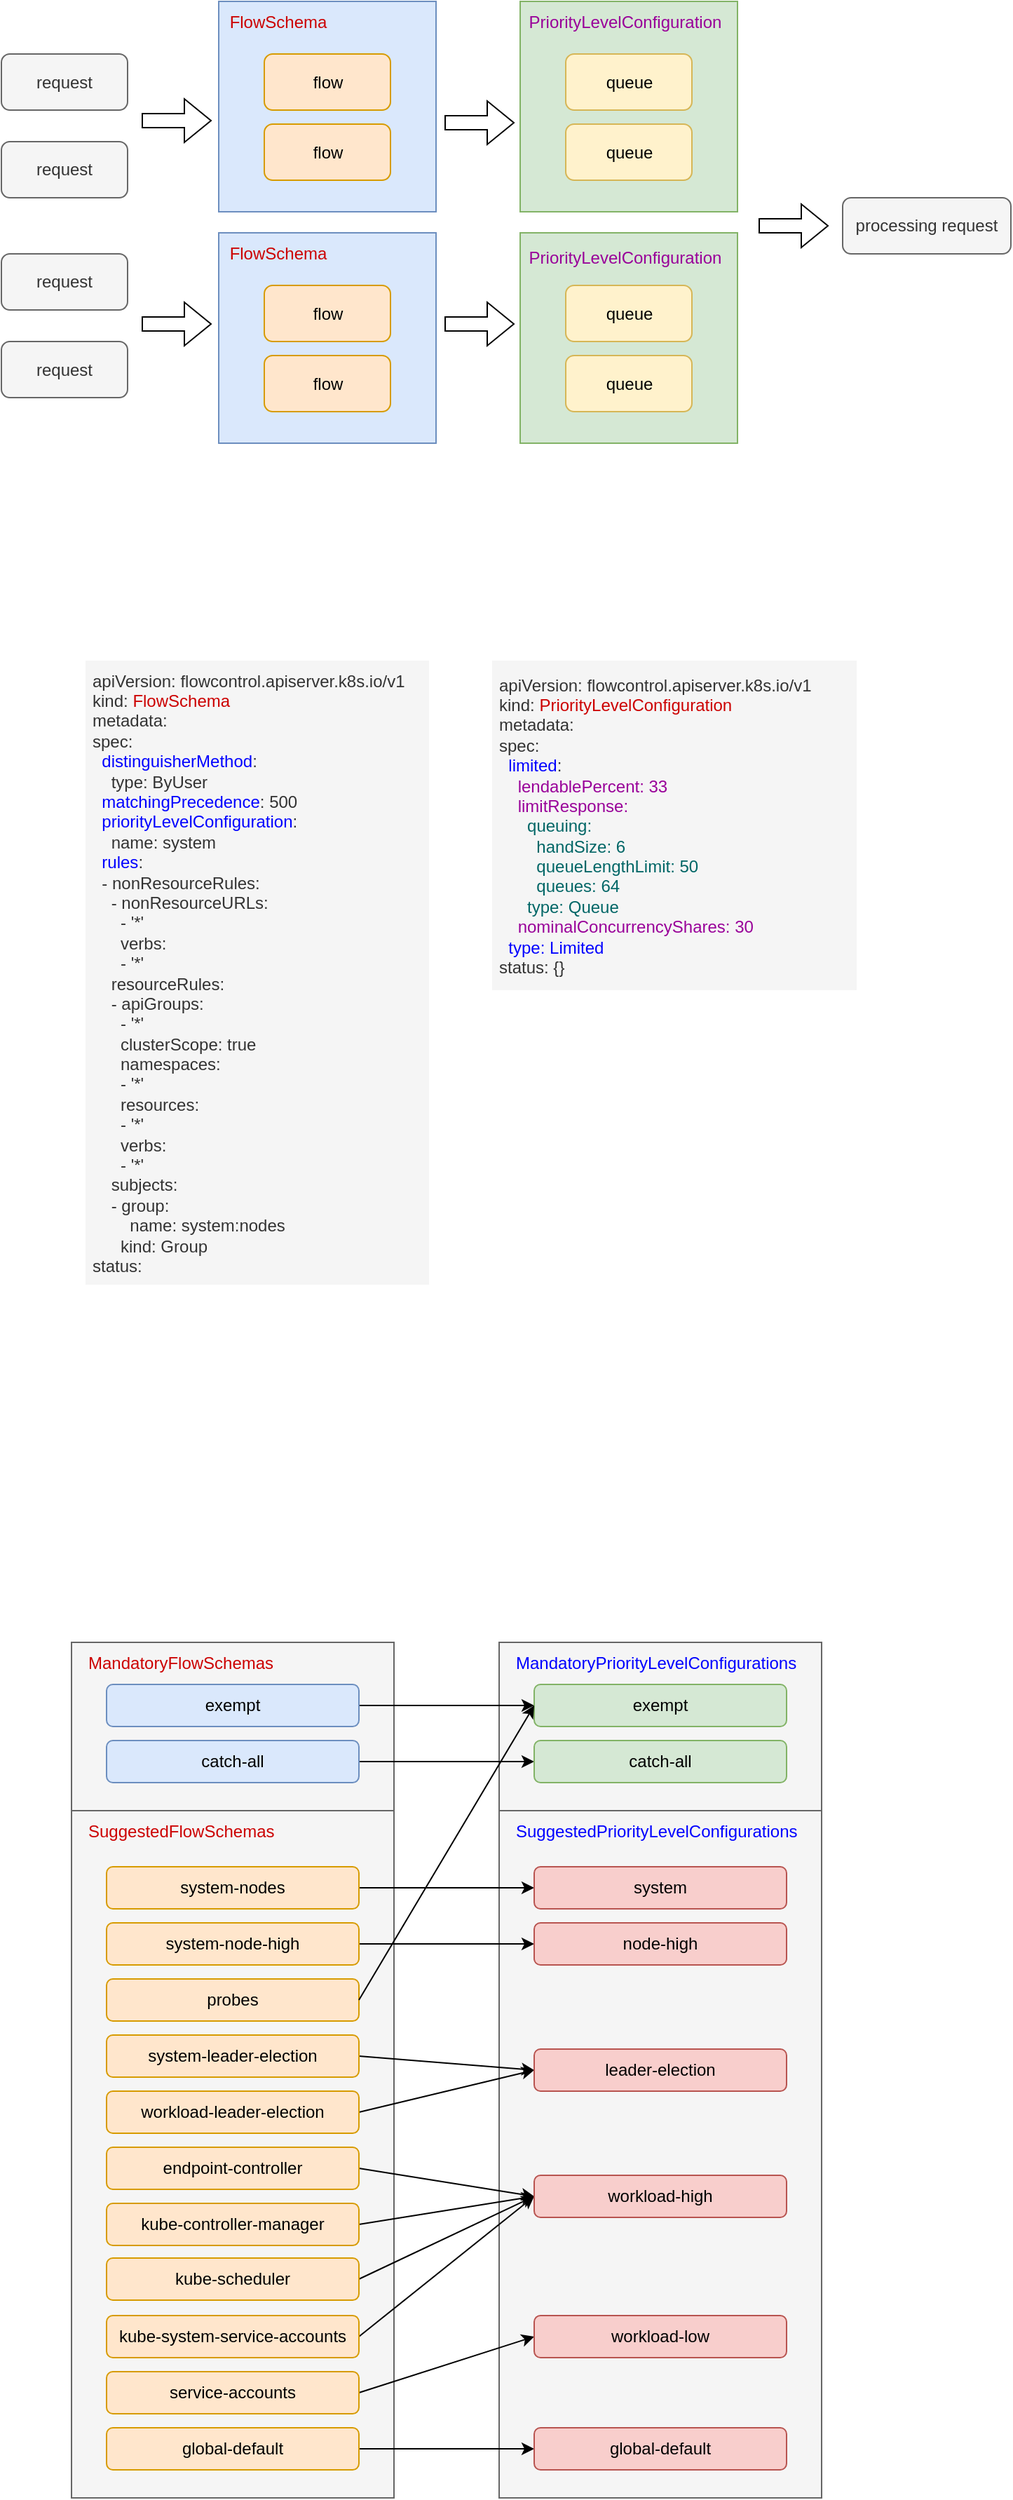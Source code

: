 <mxfile version="25.0.2">
  <diagram name="APF" id="t4o1X00sAZbuwm57RBcn">
    <mxGraphModel dx="862" dy="673" grid="1" gridSize="10" guides="1" tooltips="1" connect="1" arrows="1" fold="1" page="1" pageScale="1" pageWidth="827" pageHeight="1169" math="0" shadow="0">
      <root>
        <mxCell id="0" />
        <mxCell id="1" parent="0" />
        <mxCell id="LiA5wbvaArJq-EAyP88c-92" value="" style="rounded=0;whiteSpace=wrap;html=1;fillColor=#f5f5f5;fontColor=#333333;strokeColor=#666666;" vertex="1" parent="1">
          <mxGeometry x="395" y="1220" width="230" height="120" as="geometry" />
        </mxCell>
        <mxCell id="LiA5wbvaArJq-EAyP88c-93" value="" style="rounded=0;whiteSpace=wrap;html=1;fillColor=#f5f5f5;fontColor=#333333;strokeColor=#666666;" vertex="1" parent="1">
          <mxGeometry x="395" y="1340" width="230" height="490" as="geometry" />
        </mxCell>
        <mxCell id="LiA5wbvaArJq-EAyP88c-69" value="" style="rounded=0;whiteSpace=wrap;html=1;fillColor=#f5f5f5;fontColor=#333333;strokeColor=#666666;" vertex="1" parent="1">
          <mxGeometry x="90" y="1340" width="230" height="490" as="geometry" />
        </mxCell>
        <mxCell id="LiA5wbvaArJq-EAyP88c-68" value="" style="rounded=0;whiteSpace=wrap;html=1;fillColor=#f5f5f5;fontColor=#333333;strokeColor=#666666;" vertex="1" parent="1">
          <mxGeometry x="90" y="1220" width="230" height="120" as="geometry" />
        </mxCell>
        <mxCell id="LiA5wbvaArJq-EAyP88c-6" value="" style="rounded=0;whiteSpace=wrap;html=1;fillColor=#dae8fc;strokeColor=#6c8ebf;" vertex="1" parent="1">
          <mxGeometry x="195" y="50" width="155" height="150" as="geometry" />
        </mxCell>
        <mxCell id="LiA5wbvaArJq-EAyP88c-2" value="flow" style="rounded=1;whiteSpace=wrap;html=1;fillColor=#ffe6cc;strokeColor=#d79b00;" vertex="1" parent="1">
          <mxGeometry x="227.5" y="87.5" width="90" height="40" as="geometry" />
        </mxCell>
        <mxCell id="LiA5wbvaArJq-EAyP88c-4" value="flow" style="rounded=1;whiteSpace=wrap;html=1;fillColor=#ffe6cc;strokeColor=#d79b00;" vertex="1" parent="1">
          <mxGeometry x="227.5" y="137.5" width="90" height="40" as="geometry" />
        </mxCell>
        <mxCell id="LiA5wbvaArJq-EAyP88c-7" value="&lt;font color=&quot;#cc0000&quot;&gt;FlowSchema&lt;/font&gt;" style="text;html=1;align=center;verticalAlign=middle;whiteSpace=wrap;rounded=0;" vertex="1" parent="1">
          <mxGeometry x="195" y="50" width="85" height="30" as="geometry" />
        </mxCell>
        <mxCell id="LiA5wbvaArJq-EAyP88c-16" value="" style="rounded=0;whiteSpace=wrap;html=1;fillColor=#dae8fc;strokeColor=#6c8ebf;" vertex="1" parent="1">
          <mxGeometry x="195" y="215" width="155" height="150" as="geometry" />
        </mxCell>
        <mxCell id="LiA5wbvaArJq-EAyP88c-17" value="flow" style="rounded=1;whiteSpace=wrap;html=1;fillColor=#ffe6cc;strokeColor=#d79b00;" vertex="1" parent="1">
          <mxGeometry x="227.5" y="252.5" width="90" height="40" as="geometry" />
        </mxCell>
        <mxCell id="LiA5wbvaArJq-EAyP88c-18" value="flow" style="rounded=1;whiteSpace=wrap;html=1;fillColor=#ffe6cc;strokeColor=#d79b00;" vertex="1" parent="1">
          <mxGeometry x="227.5" y="302.5" width="90" height="40" as="geometry" />
        </mxCell>
        <mxCell id="LiA5wbvaArJq-EAyP88c-19" value="&lt;font color=&quot;#cc0000&quot;&gt;FlowSchema&lt;/font&gt;" style="text;html=1;align=center;verticalAlign=middle;whiteSpace=wrap;rounded=0;" vertex="1" parent="1">
          <mxGeometry x="195" y="215" width="85" height="30" as="geometry" />
        </mxCell>
        <mxCell id="LiA5wbvaArJq-EAyP88c-20" value="request" style="rounded=1;whiteSpace=wrap;html=1;fillColor=#f5f5f5;fontColor=#333333;strokeColor=#666666;" vertex="1" parent="1">
          <mxGeometry x="40" y="87.5" width="90" height="40" as="geometry" />
        </mxCell>
        <mxCell id="LiA5wbvaArJq-EAyP88c-22" value="request" style="rounded=1;whiteSpace=wrap;html=1;fillColor=#f5f5f5;fontColor=#333333;strokeColor=#666666;" vertex="1" parent="1">
          <mxGeometry x="40" y="150" width="90" height="40" as="geometry" />
        </mxCell>
        <mxCell id="LiA5wbvaArJq-EAyP88c-23" value="request" style="rounded=1;whiteSpace=wrap;html=1;fillColor=#f5f5f5;fontColor=#333333;strokeColor=#666666;" vertex="1" parent="1">
          <mxGeometry x="40" y="230" width="90" height="40" as="geometry" />
        </mxCell>
        <mxCell id="LiA5wbvaArJq-EAyP88c-24" value="request" style="rounded=1;whiteSpace=wrap;html=1;fillColor=#f5f5f5;fontColor=#333333;strokeColor=#666666;" vertex="1" parent="1">
          <mxGeometry x="40" y="292.5" width="90" height="40" as="geometry" />
        </mxCell>
        <mxCell id="LiA5wbvaArJq-EAyP88c-33" value="" style="rounded=0;whiteSpace=wrap;html=1;fillColor=#d5e8d4;strokeColor=#82b366;" vertex="1" parent="1">
          <mxGeometry x="410" y="50" width="155" height="150" as="geometry" />
        </mxCell>
        <mxCell id="LiA5wbvaArJq-EAyP88c-34" value="queue" style="rounded=1;whiteSpace=wrap;html=1;fillColor=#fff2cc;strokeColor=#d6b656;" vertex="1" parent="1">
          <mxGeometry x="442.5" y="87.5" width="90" height="40" as="geometry" />
        </mxCell>
        <mxCell id="LiA5wbvaArJq-EAyP88c-35" value="queue" style="rounded=1;whiteSpace=wrap;html=1;fillColor=#fff2cc;strokeColor=#d6b656;" vertex="1" parent="1">
          <mxGeometry x="442.5" y="137.5" width="90" height="40" as="geometry" />
        </mxCell>
        <mxCell id="LiA5wbvaArJq-EAyP88c-36" value="&lt;font color=&quot;#990099&quot;&gt;PriorityLevelConfiguration&lt;/font&gt;" style="text;html=1;align=center;verticalAlign=middle;whiteSpace=wrap;rounded=0;" vertex="1" parent="1">
          <mxGeometry x="410" y="50" width="150" height="30" as="geometry" />
        </mxCell>
        <mxCell id="LiA5wbvaArJq-EAyP88c-37" value="" style="rounded=0;whiteSpace=wrap;html=1;fillColor=#d5e8d4;strokeColor=#82b366;" vertex="1" parent="1">
          <mxGeometry x="410" y="215" width="155" height="150" as="geometry" />
        </mxCell>
        <mxCell id="LiA5wbvaArJq-EAyP88c-38" value="queue" style="rounded=1;whiteSpace=wrap;html=1;fillColor=#fff2cc;strokeColor=#d6b656;" vertex="1" parent="1">
          <mxGeometry x="442.5" y="252.5" width="90" height="40" as="geometry" />
        </mxCell>
        <mxCell id="LiA5wbvaArJq-EAyP88c-39" value="queue" style="rounded=1;whiteSpace=wrap;html=1;fillColor=#fff2cc;strokeColor=#d6b656;" vertex="1" parent="1">
          <mxGeometry x="442.5" y="302.5" width="90" height="40" as="geometry" />
        </mxCell>
        <mxCell id="LiA5wbvaArJq-EAyP88c-40" value="&lt;span style=&quot;color: rgb(153, 0, 153);&quot;&gt;PriorityLevelConfiguration&lt;/span&gt;" style="text;html=1;align=center;verticalAlign=middle;whiteSpace=wrap;rounded=0;" vertex="1" parent="1">
          <mxGeometry x="410" y="215" width="150" height="35" as="geometry" />
        </mxCell>
        <mxCell id="LiA5wbvaArJq-EAyP88c-41" value="" style="shape=flexArrow;endArrow=classic;html=1;rounded=0;" edge="1" parent="1">
          <mxGeometry width="50" height="50" relative="1" as="geometry">
            <mxPoint x="140" y="135" as="sourcePoint" />
            <mxPoint x="190" y="135" as="targetPoint" />
          </mxGeometry>
        </mxCell>
        <mxCell id="LiA5wbvaArJq-EAyP88c-43" value="" style="shape=flexArrow;endArrow=classic;html=1;rounded=0;" edge="1" parent="1">
          <mxGeometry width="50" height="50" relative="1" as="geometry">
            <mxPoint x="140" y="280" as="sourcePoint" />
            <mxPoint x="190" y="280" as="targetPoint" />
          </mxGeometry>
        </mxCell>
        <mxCell id="LiA5wbvaArJq-EAyP88c-44" value="" style="shape=flexArrow;endArrow=classic;html=1;rounded=0;" edge="1" parent="1">
          <mxGeometry width="50" height="50" relative="1" as="geometry">
            <mxPoint x="356" y="280" as="sourcePoint" />
            <mxPoint x="406" y="280" as="targetPoint" />
          </mxGeometry>
        </mxCell>
        <mxCell id="LiA5wbvaArJq-EAyP88c-45" value="" style="shape=flexArrow;endArrow=classic;html=1;rounded=0;" edge="1" parent="1">
          <mxGeometry width="50" height="50" relative="1" as="geometry">
            <mxPoint x="356" y="136.5" as="sourcePoint" />
            <mxPoint x="406" y="136.5" as="targetPoint" />
          </mxGeometry>
        </mxCell>
        <mxCell id="LiA5wbvaArJq-EAyP88c-46" value="" style="shape=flexArrow;endArrow=classic;html=1;rounded=0;" edge="1" parent="1">
          <mxGeometry width="50" height="50" relative="1" as="geometry">
            <mxPoint x="580" y="210" as="sourcePoint" />
            <mxPoint x="630" y="210" as="targetPoint" />
          </mxGeometry>
        </mxCell>
        <mxCell id="LiA5wbvaArJq-EAyP88c-47" value="processing request" style="rounded=1;whiteSpace=wrap;html=1;fillColor=#f5f5f5;fontColor=#333333;strokeColor=#666666;" vertex="1" parent="1">
          <mxGeometry x="640" y="190" width="120" height="40" as="geometry" />
        </mxCell>
        <mxCell id="LiA5wbvaArJq-EAyP88c-49" value="&lt;div&gt;apiVersion: flowcontrol.apiserver.k8s.io/v1&lt;/div&gt;&lt;div&gt;kind: &lt;font color=&quot;#cc0000&quot;&gt;FlowSchema&lt;/font&gt;&lt;/div&gt;&lt;div&gt;metadata:&lt;/div&gt;&lt;div&gt;spec:&lt;/div&gt;&lt;div&gt;&amp;nbsp; &lt;font color=&quot;#0000ff&quot;&gt;distinguisherMethod&lt;/font&gt;:&lt;/div&gt;&lt;div&gt;&amp;nbsp; &amp;nbsp; type: ByUser&lt;/div&gt;&lt;div&gt;&amp;nbsp; &lt;font color=&quot;#0000ff&quot;&gt;matchingPrecedence&lt;/font&gt;: 500&lt;/div&gt;&lt;div&gt;&amp;nbsp; &lt;font color=&quot;#0000ff&quot;&gt;priorityLevelConfiguration&lt;/font&gt;:&lt;/div&gt;&lt;div&gt;&amp;nbsp; &amp;nbsp; name: system&lt;/div&gt;&lt;div&gt;&amp;nbsp; &lt;font color=&quot;#0000ff&quot;&gt;rules&lt;/font&gt;:&lt;/div&gt;&lt;div&gt;&amp;nbsp; - nonResourceRules:&lt;/div&gt;&lt;div&gt;&amp;nbsp; &amp;nbsp; - nonResourceURLs:&lt;/div&gt;&lt;div&gt;&amp;nbsp; &amp;nbsp; &amp;nbsp; - &#39;*&#39;&lt;/div&gt;&lt;div&gt;&amp;nbsp; &amp;nbsp; &amp;nbsp; verbs:&lt;/div&gt;&lt;div&gt;&amp;nbsp; &amp;nbsp; &amp;nbsp; - &#39;*&#39;&lt;/div&gt;&lt;div&gt;&amp;nbsp; &amp;nbsp; resourceRules:&lt;/div&gt;&lt;div&gt;&amp;nbsp; &amp;nbsp; - apiGroups:&lt;/div&gt;&lt;div&gt;&amp;nbsp; &amp;nbsp; &amp;nbsp; - &#39;*&#39;&lt;/div&gt;&lt;div&gt;&amp;nbsp; &amp;nbsp; &amp;nbsp; clusterScope: true&lt;/div&gt;&lt;div&gt;&amp;nbsp; &amp;nbsp; &amp;nbsp; namespaces:&lt;/div&gt;&lt;div&gt;&amp;nbsp; &amp;nbsp; &amp;nbsp; - &#39;*&#39;&lt;/div&gt;&lt;div&gt;&amp;nbsp; &amp;nbsp; &amp;nbsp; resources:&lt;/div&gt;&lt;div&gt;&amp;nbsp; &amp;nbsp; &amp;nbsp; - &#39;*&#39;&lt;/div&gt;&lt;div&gt;&amp;nbsp; &amp;nbsp; &amp;nbsp; verbs:&lt;/div&gt;&lt;div&gt;&amp;nbsp; &amp;nbsp; &amp;nbsp; - &#39;*&#39;&lt;/div&gt;&lt;div&gt;&amp;nbsp; &amp;nbsp; subjects:&lt;/div&gt;&lt;div&gt;&amp;nbsp; &amp;nbsp; - group:&lt;/div&gt;&lt;div&gt;&amp;nbsp; &amp;nbsp; &amp;nbsp; &amp;nbsp; name: system:nodes&lt;/div&gt;&lt;div&gt;&amp;nbsp; &amp;nbsp; &amp;nbsp; kind: Group&lt;/div&gt;&lt;div&gt;status:&lt;/div&gt;" style="rounded=0;whiteSpace=wrap;html=1;align=left;spacingLeft=3;labelBackgroundColor=none;fillColor=#f5f5f5;fontColor=#333333;strokeColor=none;" vertex="1" parent="1">
          <mxGeometry x="100" y="520" width="245" height="445" as="geometry" />
        </mxCell>
        <mxCell id="LiA5wbvaArJq-EAyP88c-50" value="&lt;div&gt;apiVersion: flowcontrol.apiserver.k8s.io/v1&lt;/div&gt;&lt;div&gt;kind: &lt;font color=&quot;#cc0000&quot;&gt;PriorityLevelConfiguration&lt;/font&gt;&lt;/div&gt;&lt;div&gt;metadata:&lt;/div&gt;&lt;div&gt;spec:&lt;/div&gt;&lt;div&gt;&amp;nbsp; &lt;font color=&quot;#0000ff&quot;&gt;limited&lt;/font&gt;:&lt;/div&gt;&lt;div&gt;&amp;nbsp; &amp;nbsp; &lt;font color=&quot;#990099&quot;&gt;lendablePercent: 33&lt;/font&gt;&lt;/div&gt;&lt;div&gt;&lt;font color=&quot;#990099&quot;&gt;&amp;nbsp; &amp;nbsp; limitResponse:&lt;/font&gt;&lt;/div&gt;&lt;div&gt;&lt;font color=&quot;#990099&quot;&gt;&amp;nbsp; &amp;nbsp; &amp;nbsp; &lt;/font&gt;&lt;font color=&quot;#006666&quot;&gt;queuing:&lt;/font&gt;&lt;/div&gt;&lt;div&gt;&lt;font color=&quot;#006666&quot;&gt;&amp;nbsp; &amp;nbsp; &amp;nbsp; &amp;nbsp; handSize: 6&lt;/font&gt;&lt;/div&gt;&lt;div&gt;&lt;font color=&quot;#006666&quot;&gt;&amp;nbsp; &amp;nbsp; &amp;nbsp; &amp;nbsp; queueLengthLimit: 50&lt;/font&gt;&lt;/div&gt;&lt;div&gt;&lt;font color=&quot;#006666&quot;&gt;&amp;nbsp; &amp;nbsp; &amp;nbsp; &amp;nbsp; queues: 64&lt;/font&gt;&lt;/div&gt;&lt;div&gt;&lt;font color=&quot;#006666&quot;&gt;&amp;nbsp; &amp;nbsp; &amp;nbsp; type: Queue&lt;/font&gt;&lt;/div&gt;&lt;div&gt;&lt;font color=&quot;#990099&quot;&gt;&amp;nbsp; &amp;nbsp; nominalConcurrencyShares: 30&lt;/font&gt;&lt;/div&gt;&lt;div&gt;&amp;nbsp; &lt;font color=&quot;#0000ff&quot;&gt;type: Limited&lt;/font&gt;&lt;/div&gt;&lt;div&gt;status: {}&lt;/div&gt;" style="rounded=0;whiteSpace=wrap;html=1;align=left;spacingLeft=3;strokeColor=none;fillColor=#f5f5f5;fontColor=#333333;" vertex="1" parent="1">
          <mxGeometry x="390" y="520" width="260" height="235" as="geometry" />
        </mxCell>
        <mxCell id="LiA5wbvaArJq-EAyP88c-83" style="rounded=0;orthogonalLoop=1;jettySize=auto;html=1;exitX=1;exitY=0.5;exitDx=0;exitDy=0;entryX=0;entryY=0.5;entryDx=0;entryDy=0;" edge="1" parent="1" source="LiA5wbvaArJq-EAyP88c-52" target="LiA5wbvaArJq-EAyP88c-82">
          <mxGeometry relative="1" as="geometry" />
        </mxCell>
        <mxCell id="LiA5wbvaArJq-EAyP88c-52" value="system-nodes" style="rounded=1;whiteSpace=wrap;html=1;fillColor=#ffe6cc;strokeColor=#d79b00;" vertex="1" parent="1">
          <mxGeometry x="115" y="1380" width="180" height="30" as="geometry" />
        </mxCell>
        <mxCell id="LiA5wbvaArJq-EAyP88c-81" style="rounded=0;orthogonalLoop=1;jettySize=auto;html=1;exitX=1;exitY=0.5;exitDx=0;exitDy=0;entryX=0;entryY=0.5;entryDx=0;entryDy=0;" edge="1" parent="1" source="LiA5wbvaArJq-EAyP88c-53" target="LiA5wbvaArJq-EAyP88c-80">
          <mxGeometry relative="1" as="geometry" />
        </mxCell>
        <mxCell id="LiA5wbvaArJq-EAyP88c-53" value="system-node-high" style="rounded=1;whiteSpace=wrap;html=1;fillColor=#ffe6cc;strokeColor=#d79b00;" vertex="1" parent="1">
          <mxGeometry x="115" y="1420" width="180" height="30" as="geometry" />
        </mxCell>
        <mxCell id="LiA5wbvaArJq-EAyP88c-54" value="probes" style="rounded=1;whiteSpace=wrap;html=1;fillColor=#ffe6cc;strokeColor=#d79b00;" vertex="1" parent="1">
          <mxGeometry x="115" y="1460" width="180" height="30" as="geometry" />
        </mxCell>
        <mxCell id="LiA5wbvaArJq-EAyP88c-76" style="rounded=0;orthogonalLoop=1;jettySize=auto;html=1;exitX=1;exitY=0.5;exitDx=0;exitDy=0;entryX=0;entryY=0.5;entryDx=0;entryDy=0;" edge="1" parent="1" source="LiA5wbvaArJq-EAyP88c-55" target="LiA5wbvaArJq-EAyP88c-75">
          <mxGeometry relative="1" as="geometry" />
        </mxCell>
        <mxCell id="LiA5wbvaArJq-EAyP88c-55" value="system-leader-election" style="rounded=1;whiteSpace=wrap;html=1;fillColor=#ffe6cc;strokeColor=#d79b00;" vertex="1" parent="1">
          <mxGeometry x="115" y="1500" width="180" height="30" as="geometry" />
        </mxCell>
        <mxCell id="LiA5wbvaArJq-EAyP88c-78" style="rounded=0;orthogonalLoop=1;jettySize=auto;html=1;exitX=1;exitY=0.5;exitDx=0;exitDy=0;entryX=0;entryY=0.5;entryDx=0;entryDy=0;" edge="1" parent="1" source="LiA5wbvaArJq-EAyP88c-58" target="LiA5wbvaArJq-EAyP88c-77">
          <mxGeometry relative="1" as="geometry" />
        </mxCell>
        <mxCell id="LiA5wbvaArJq-EAyP88c-58" value="endpoint-controller" style="rounded=1;whiteSpace=wrap;html=1;fillColor=#ffe6cc;strokeColor=#d79b00;" vertex="1" parent="1">
          <mxGeometry x="115" y="1580" width="180" height="30" as="geometry" />
        </mxCell>
        <mxCell id="LiA5wbvaArJq-EAyP88c-79" style="rounded=0;orthogonalLoop=1;jettySize=auto;html=1;exitX=1;exitY=0.5;exitDx=0;exitDy=0;entryX=0;entryY=0.5;entryDx=0;entryDy=0;" edge="1" parent="1" source="LiA5wbvaArJq-EAyP88c-59" target="LiA5wbvaArJq-EAyP88c-75">
          <mxGeometry relative="1" as="geometry" />
        </mxCell>
        <mxCell id="LiA5wbvaArJq-EAyP88c-59" value="workload-leader-election" style="rounded=1;whiteSpace=wrap;html=1;fillColor=#ffe6cc;strokeColor=#d79b00;" vertex="1" parent="1">
          <mxGeometry x="115" y="1540" width="180" height="30" as="geometry" />
        </mxCell>
        <mxCell id="LiA5wbvaArJq-EAyP88c-84" style="rounded=0;orthogonalLoop=1;jettySize=auto;html=1;exitX=1;exitY=0.5;exitDx=0;exitDy=0;entryX=0;entryY=0.5;entryDx=0;entryDy=0;" edge="1" parent="1" source="LiA5wbvaArJq-EAyP88c-60" target="LiA5wbvaArJq-EAyP88c-77">
          <mxGeometry relative="1" as="geometry" />
        </mxCell>
        <mxCell id="LiA5wbvaArJq-EAyP88c-60" value="kube-controller-manager" style="rounded=1;whiteSpace=wrap;html=1;fillColor=#ffe6cc;strokeColor=#d79b00;" vertex="1" parent="1">
          <mxGeometry x="115" y="1620" width="180" height="30" as="geometry" />
        </mxCell>
        <mxCell id="LiA5wbvaArJq-EAyP88c-85" style="rounded=0;orthogonalLoop=1;jettySize=auto;html=1;exitX=1;exitY=0.5;exitDx=0;exitDy=0;entryX=0;entryY=0.5;entryDx=0;entryDy=0;" edge="1" parent="1" source="LiA5wbvaArJq-EAyP88c-61" target="LiA5wbvaArJq-EAyP88c-77">
          <mxGeometry relative="1" as="geometry" />
        </mxCell>
        <mxCell id="LiA5wbvaArJq-EAyP88c-61" value="kube-scheduler" style="rounded=1;whiteSpace=wrap;html=1;fillColor=#ffe6cc;strokeColor=#d79b00;" vertex="1" parent="1">
          <mxGeometry x="115" y="1659" width="180" height="30" as="geometry" />
        </mxCell>
        <mxCell id="LiA5wbvaArJq-EAyP88c-86" style="rounded=0;orthogonalLoop=1;jettySize=auto;html=1;exitX=1;exitY=0.5;exitDx=0;exitDy=0;entryX=0;entryY=0.5;entryDx=0;entryDy=0;" edge="1" parent="1" source="LiA5wbvaArJq-EAyP88c-62" target="LiA5wbvaArJq-EAyP88c-77">
          <mxGeometry relative="1" as="geometry" />
        </mxCell>
        <mxCell id="LiA5wbvaArJq-EAyP88c-62" value="kube-system-service-accounts" style="rounded=1;whiteSpace=wrap;html=1;fillColor=#ffe6cc;strokeColor=#d79b00;" vertex="1" parent="1">
          <mxGeometry x="115" y="1700" width="180" height="30" as="geometry" />
        </mxCell>
        <mxCell id="LiA5wbvaArJq-EAyP88c-88" style="rounded=0;orthogonalLoop=1;jettySize=auto;html=1;exitX=1;exitY=0.5;exitDx=0;exitDy=0;entryX=0;entryY=0.5;entryDx=0;entryDy=0;" edge="1" parent="1" source="LiA5wbvaArJq-EAyP88c-63" target="LiA5wbvaArJq-EAyP88c-87">
          <mxGeometry relative="1" as="geometry" />
        </mxCell>
        <mxCell id="LiA5wbvaArJq-EAyP88c-63" value="service-accounts" style="rounded=1;whiteSpace=wrap;html=1;fillColor=#ffe6cc;strokeColor=#d79b00;" vertex="1" parent="1">
          <mxGeometry x="115" y="1740" width="180" height="30" as="geometry" />
        </mxCell>
        <mxCell id="LiA5wbvaArJq-EAyP88c-91" style="rounded=0;orthogonalLoop=1;jettySize=auto;html=1;exitX=1;exitY=0.5;exitDx=0;exitDy=0;entryX=0;entryY=0.5;entryDx=0;entryDy=0;" edge="1" parent="1" source="LiA5wbvaArJq-EAyP88c-64" target="LiA5wbvaArJq-EAyP88c-90">
          <mxGeometry relative="1" as="geometry" />
        </mxCell>
        <mxCell id="LiA5wbvaArJq-EAyP88c-64" value="global-default" style="rounded=1;whiteSpace=wrap;html=1;fillColor=#ffe6cc;strokeColor=#d79b00;" vertex="1" parent="1">
          <mxGeometry x="115" y="1780" width="180" height="30" as="geometry" />
        </mxCell>
        <mxCell id="LiA5wbvaArJq-EAyP88c-65" value="&lt;font color=&quot;#cc0000&quot;&gt;SuggestedFlowSchemas&lt;/font&gt;" style="text;html=1;align=left;verticalAlign=middle;whiteSpace=wrap;rounded=0;spacingLeft=10;" vertex="1" parent="1">
          <mxGeometry x="90" y="1340" width="230" height="30" as="geometry" />
        </mxCell>
        <mxCell id="LiA5wbvaArJq-EAyP88c-74" style="edgeStyle=orthogonalEdgeStyle;rounded=0;orthogonalLoop=1;jettySize=auto;html=1;exitX=1;exitY=0.5;exitDx=0;exitDy=0;entryX=0;entryY=0.5;entryDx=0;entryDy=0;" edge="1" parent="1" source="LiA5wbvaArJq-EAyP88c-66" target="LiA5wbvaArJq-EAyP88c-71">
          <mxGeometry relative="1" as="geometry" />
        </mxCell>
        <mxCell id="LiA5wbvaArJq-EAyP88c-66" value="exempt" style="rounded=1;whiteSpace=wrap;html=1;fillColor=#dae8fc;strokeColor=#6c8ebf;" vertex="1" parent="1">
          <mxGeometry x="115" y="1250" width="180" height="30" as="geometry" />
        </mxCell>
        <mxCell id="LiA5wbvaArJq-EAyP88c-89" style="edgeStyle=orthogonalEdgeStyle;rounded=0;orthogonalLoop=1;jettySize=auto;html=1;exitX=1;exitY=0.5;exitDx=0;exitDy=0;" edge="1" parent="1" source="LiA5wbvaArJq-EAyP88c-67" target="LiA5wbvaArJq-EAyP88c-72">
          <mxGeometry relative="1" as="geometry" />
        </mxCell>
        <mxCell id="LiA5wbvaArJq-EAyP88c-67" value="catch-all" style="rounded=1;whiteSpace=wrap;html=1;fillColor=#dae8fc;strokeColor=#6c8ebf;" vertex="1" parent="1">
          <mxGeometry x="115" y="1290" width="180" height="30" as="geometry" />
        </mxCell>
        <mxCell id="LiA5wbvaArJq-EAyP88c-70" value="&lt;font color=&quot;#cc0000&quot;&gt;MandatoryFlowSchemas&lt;/font&gt;" style="text;html=1;align=left;verticalAlign=middle;whiteSpace=wrap;rounded=0;spacingLeft=10;" vertex="1" parent="1">
          <mxGeometry x="90" y="1220" width="230" height="30" as="geometry" />
        </mxCell>
        <mxCell id="LiA5wbvaArJq-EAyP88c-71" value="exempt" style="rounded=1;whiteSpace=wrap;html=1;fillColor=#d5e8d4;strokeColor=#82b366;" vertex="1" parent="1">
          <mxGeometry x="420" y="1250" width="180" height="30" as="geometry" />
        </mxCell>
        <mxCell id="LiA5wbvaArJq-EAyP88c-72" value="catch-all" style="rounded=1;whiteSpace=wrap;html=1;fillColor=#d5e8d4;strokeColor=#82b366;" vertex="1" parent="1">
          <mxGeometry x="420" y="1290" width="180" height="30" as="geometry" />
        </mxCell>
        <mxCell id="LiA5wbvaArJq-EAyP88c-73" value="" style="endArrow=classic;html=1;rounded=0;exitX=1;exitY=0.5;exitDx=0;exitDy=0;entryX=0;entryY=0.5;entryDx=0;entryDy=0;" edge="1" parent="1" source="LiA5wbvaArJq-EAyP88c-54" target="LiA5wbvaArJq-EAyP88c-71">
          <mxGeometry width="50" height="50" relative="1" as="geometry">
            <mxPoint x="340" y="1520" as="sourcePoint" />
            <mxPoint x="390" y="1470" as="targetPoint" />
          </mxGeometry>
        </mxCell>
        <mxCell id="LiA5wbvaArJq-EAyP88c-75" value="leader-election" style="rounded=1;whiteSpace=wrap;html=1;fillColor=#f8cecc;strokeColor=#b85450;" vertex="1" parent="1">
          <mxGeometry x="420" y="1510" width="180" height="30" as="geometry" />
        </mxCell>
        <mxCell id="LiA5wbvaArJq-EAyP88c-77" value="workload-high" style="rounded=1;whiteSpace=wrap;html=1;fillColor=#f8cecc;strokeColor=#b85450;" vertex="1" parent="1">
          <mxGeometry x="420" y="1600" width="180" height="30" as="geometry" />
        </mxCell>
        <mxCell id="LiA5wbvaArJq-EAyP88c-80" value="node-high" style="rounded=1;whiteSpace=wrap;html=1;fillColor=#f8cecc;strokeColor=#b85450;" vertex="1" parent="1">
          <mxGeometry x="420" y="1420" width="180" height="30" as="geometry" />
        </mxCell>
        <mxCell id="LiA5wbvaArJq-EAyP88c-82" value="system" style="rounded=1;whiteSpace=wrap;html=1;fillColor=#f8cecc;strokeColor=#b85450;" vertex="1" parent="1">
          <mxGeometry x="420" y="1380" width="180" height="30" as="geometry" />
        </mxCell>
        <mxCell id="LiA5wbvaArJq-EAyP88c-87" value="workload-low" style="rounded=1;whiteSpace=wrap;html=1;fillColor=#f8cecc;strokeColor=#b85450;" vertex="1" parent="1">
          <mxGeometry x="420" y="1700" width="180" height="30" as="geometry" />
        </mxCell>
        <mxCell id="LiA5wbvaArJq-EAyP88c-90" value="global-default" style="rounded=1;whiteSpace=wrap;html=1;fillColor=#f8cecc;strokeColor=#b85450;" vertex="1" parent="1">
          <mxGeometry x="420" y="1780" width="180" height="30" as="geometry" />
        </mxCell>
        <mxCell id="LiA5wbvaArJq-EAyP88c-94" value="&lt;font color=&quot;#0000ff&quot;&gt;MandatoryPriorityLevelConfigurations&lt;/font&gt;" style="text;html=1;align=left;verticalAlign=middle;whiteSpace=wrap;rounded=0;spacingLeft=10;" vertex="1" parent="1">
          <mxGeometry x="395" y="1220" width="230" height="30" as="geometry" />
        </mxCell>
        <mxCell id="LiA5wbvaArJq-EAyP88c-95" value="&lt;font color=&quot;#0000ff&quot;&gt;SuggestedPriorityLevelConfigurations&lt;/font&gt;" style="text;html=1;align=left;verticalAlign=middle;whiteSpace=wrap;rounded=0;spacingLeft=10;" vertex="1" parent="1">
          <mxGeometry x="395" y="1340" width="230" height="30" as="geometry" />
        </mxCell>
      </root>
    </mxGraphModel>
  </diagram>
</mxfile>
